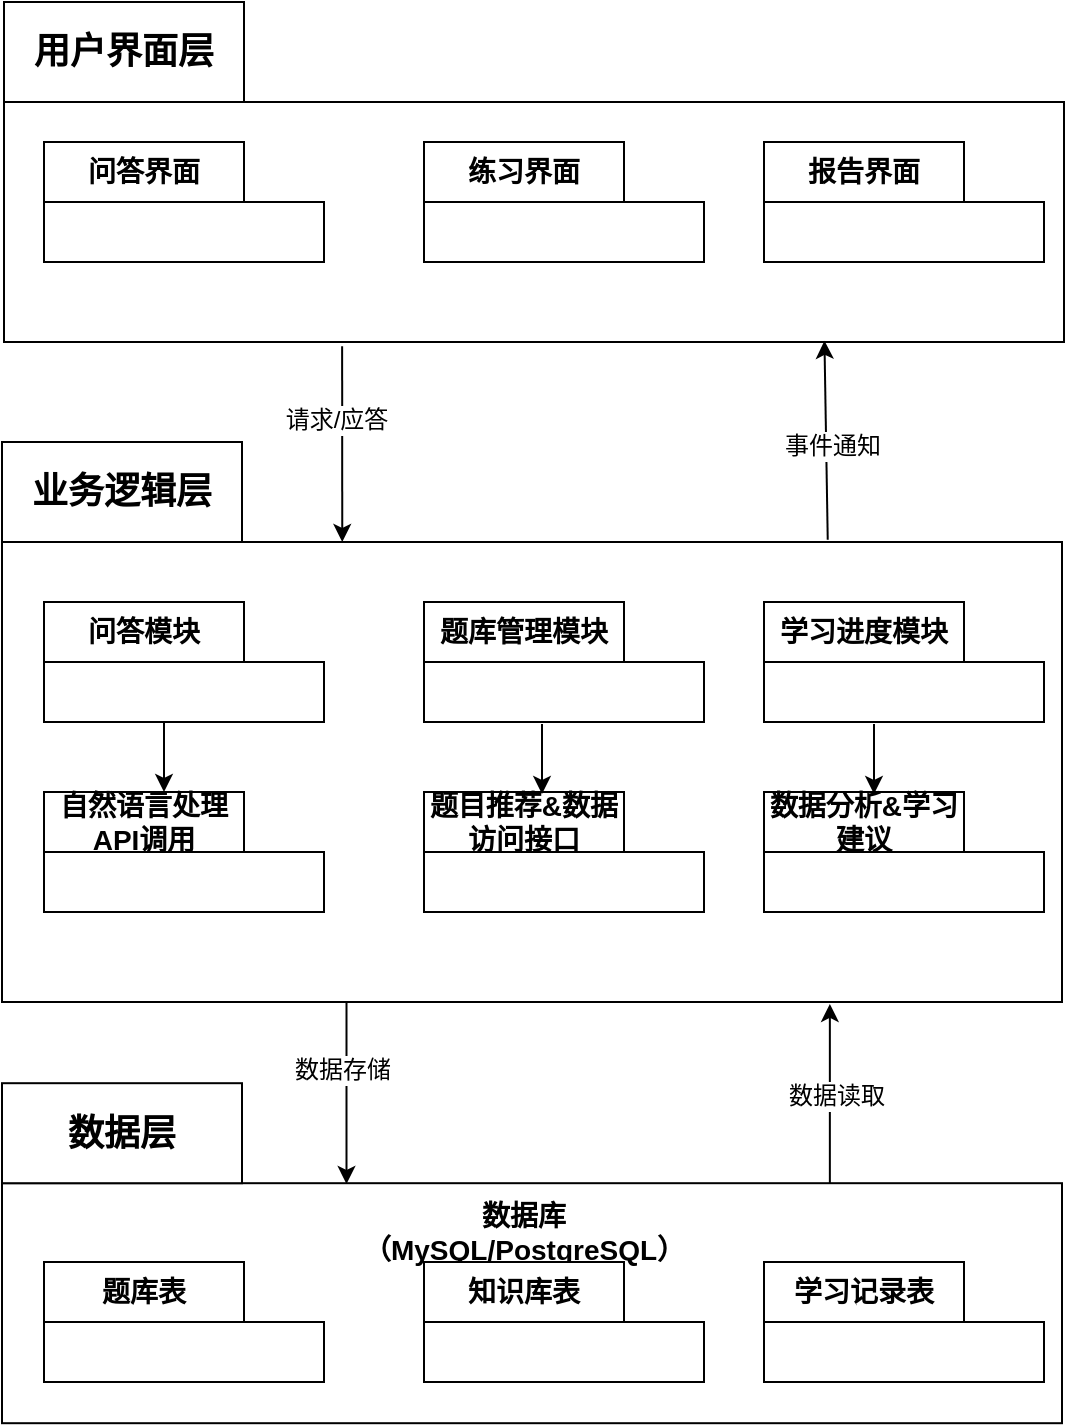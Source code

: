 <mxfile version="24.8.4">
  <diagram name="第 1 页" id="6N0md6zcr9OhzbcxpjLc">
    <mxGraphModel dx="1260" dy="652" grid="1" gridSize="10" guides="1" tooltips="1" connect="1" arrows="1" fold="1" page="1" pageScale="1" pageWidth="827" pageHeight="1169" math="0" shadow="0">
      <root>
        <mxCell id="0" />
        <mxCell id="1" parent="0" />
        <mxCell id="oOcVqFnMZZQVgEtOUH-n-1" value="" style="rounded=0;whiteSpace=wrap;html=1;" vertex="1" parent="1">
          <mxGeometry x="150" y="210" width="530" height="120" as="geometry" />
        </mxCell>
        <mxCell id="oOcVqFnMZZQVgEtOUH-n-3" value="&lt;b&gt;&lt;font style=&quot;font-size: 18px;&quot;&gt;用户界面层&lt;/font&gt;&lt;/b&gt;" style="rounded=0;whiteSpace=wrap;html=1;" vertex="1" parent="1">
          <mxGeometry x="150" y="160" width="120" height="50" as="geometry" />
        </mxCell>
        <mxCell id="oOcVqFnMZZQVgEtOUH-n-7" value="" style="rounded=0;whiteSpace=wrap;html=1;" vertex="1" parent="1">
          <mxGeometry x="149" y="430" width="530" height="230" as="geometry" />
        </mxCell>
        <mxCell id="oOcVqFnMZZQVgEtOUH-n-8" value="&lt;b&gt;&lt;font style=&quot;font-size: 18px;&quot;&gt;业务逻辑层&lt;/font&gt;&lt;/b&gt;" style="rounded=0;whiteSpace=wrap;html=1;" vertex="1" parent="1">
          <mxGeometry x="149" y="380" width="120" height="50" as="geometry" />
        </mxCell>
        <mxCell id="oOcVqFnMZZQVgEtOUH-n-9" value="" style="rounded=0;whiteSpace=wrap;html=1;" vertex="1" parent="1">
          <mxGeometry x="149" y="750.6" width="530" height="120" as="geometry" />
        </mxCell>
        <mxCell id="oOcVqFnMZZQVgEtOUH-n-10" value="&lt;b&gt;&lt;font style=&quot;font-size: 18px;&quot;&gt;数据层&lt;/font&gt;&lt;/b&gt;" style="rounded=0;whiteSpace=wrap;html=1;" vertex="1" parent="1">
          <mxGeometry x="149" y="700.6" width="120" height="50" as="geometry" />
        </mxCell>
        <mxCell id="oOcVqFnMZZQVgEtOUH-n-11" value="" style="endArrow=classic;html=1;rounded=0;exitX=0.319;exitY=1.018;exitDx=0;exitDy=0;exitPerimeter=0;entryX=0.321;entryY=0;entryDx=0;entryDy=0;entryPerimeter=0;" edge="1" parent="1" source="oOcVqFnMZZQVgEtOUH-n-1" target="oOcVqFnMZZQVgEtOUH-n-7">
          <mxGeometry width="50" height="50" relative="1" as="geometry">
            <mxPoint x="330" y="340" as="sourcePoint" />
            <mxPoint x="330" y="410" as="targetPoint" />
          </mxGeometry>
        </mxCell>
        <mxCell id="oOcVqFnMZZQVgEtOUH-n-12" value="&lt;font style=&quot;font-size: 12px;&quot;&gt;请求/应答&lt;/font&gt;" style="edgeLabel;html=1;align=center;verticalAlign=middle;resizable=0;points=[];" vertex="1" connectable="0" parent="oOcVqFnMZZQVgEtOUH-n-11">
          <mxGeometry x="-0.249" y="-3" relative="1" as="geometry">
            <mxPoint as="offset" />
          </mxGeometry>
        </mxCell>
        <mxCell id="oOcVqFnMZZQVgEtOUH-n-15" value="" style="endArrow=classic;html=1;rounded=0;exitX=0.325;exitY=0.995;exitDx=0;exitDy=0;exitPerimeter=0;entryX=0.325;entryY=0.003;entryDx=0;entryDy=0;entryPerimeter=0;" edge="1" parent="1" target="oOcVqFnMZZQVgEtOUH-n-9">
          <mxGeometry width="50" height="50" relative="1" as="geometry">
            <mxPoint x="321.25" y="660.0" as="sourcePoint" />
            <mxPoint x="300" y="740.6" as="targetPoint" />
          </mxGeometry>
        </mxCell>
        <mxCell id="oOcVqFnMZZQVgEtOUH-n-16" value="&lt;font style=&quot;font-size: 12px;&quot;&gt;数据存储&lt;/font&gt;" style="edgeLabel;html=1;align=center;verticalAlign=middle;resizable=0;points=[];" vertex="1" connectable="0" parent="oOcVqFnMZZQVgEtOUH-n-15">
          <mxGeometry x="-0.249" y="-3" relative="1" as="geometry">
            <mxPoint as="offset" />
          </mxGeometry>
        </mxCell>
        <mxCell id="oOcVqFnMZZQVgEtOUH-n-17" value="" style="endArrow=classic;html=1;rounded=0;entryX=0.781;entryY=1.003;entryDx=0;entryDy=0;entryPerimeter=0;exitX=0.781;exitY=0;exitDx=0;exitDy=0;exitPerimeter=0;" edge="1" parent="1" source="oOcVqFnMZZQVgEtOUH-n-9">
          <mxGeometry width="50" height="50" relative="1" as="geometry">
            <mxPoint x="550" y="740.6" as="sourcePoint" />
            <mxPoint x="562.93" y="660.96" as="targetPoint" />
          </mxGeometry>
        </mxCell>
        <mxCell id="oOcVqFnMZZQVgEtOUH-n-18" value="&lt;span style=&quot;font-size: 12px;&quot;&gt;数据读取&lt;/span&gt;" style="edgeLabel;html=1;align=center;verticalAlign=middle;resizable=0;points=[];" vertex="1" connectable="0" parent="oOcVqFnMZZQVgEtOUH-n-17">
          <mxGeometry x="-0.249" y="-3" relative="1" as="geometry">
            <mxPoint y="-10" as="offset" />
          </mxGeometry>
        </mxCell>
        <mxCell id="oOcVqFnMZZQVgEtOUH-n-19" value="" style="endArrow=classic;html=1;rounded=0;entryX=0.774;entryY=0.995;entryDx=0;entryDy=0;entryPerimeter=0;exitX=0.779;exitY=-0.005;exitDx=0;exitDy=0;exitPerimeter=0;" edge="1" parent="1" source="oOcVqFnMZZQVgEtOUH-n-7" target="oOcVqFnMZZQVgEtOUH-n-1">
          <mxGeometry width="50" height="50" relative="1" as="geometry">
            <mxPoint x="560" y="420" as="sourcePoint" />
            <mxPoint x="560" y="330" as="targetPoint" />
          </mxGeometry>
        </mxCell>
        <mxCell id="oOcVqFnMZZQVgEtOUH-n-20" value="&lt;span style=&quot;font-size: 12px;&quot;&gt;事件通知&lt;/span&gt;" style="edgeLabel;html=1;align=center;verticalAlign=middle;resizable=0;points=[];" vertex="1" connectable="0" parent="oOcVqFnMZZQVgEtOUH-n-19">
          <mxGeometry x="-0.249" y="-3" relative="1" as="geometry">
            <mxPoint y="-10" as="offset" />
          </mxGeometry>
        </mxCell>
        <mxCell id="oOcVqFnMZZQVgEtOUH-n-23" value="&lt;font style=&quot;font-size: 14px;&quot;&gt;&lt;b&gt;问答界面&lt;/b&gt;&lt;/font&gt;" style="rounded=0;whiteSpace=wrap;html=1;" vertex="1" parent="1">
          <mxGeometry x="170" y="230" width="100" height="30" as="geometry" />
        </mxCell>
        <mxCell id="oOcVqFnMZZQVgEtOUH-n-24" value="" style="rounded=0;whiteSpace=wrap;html=1;" vertex="1" parent="1">
          <mxGeometry x="170" y="260" width="140" height="30" as="geometry" />
        </mxCell>
        <mxCell id="oOcVqFnMZZQVgEtOUH-n-25" value="&lt;span style=&quot;font-size: 14px;&quot;&gt;&lt;b&gt;练习界面&lt;/b&gt;&lt;/span&gt;" style="rounded=0;whiteSpace=wrap;html=1;" vertex="1" parent="1">
          <mxGeometry x="360" y="230" width="100" height="30" as="geometry" />
        </mxCell>
        <mxCell id="oOcVqFnMZZQVgEtOUH-n-26" value="" style="rounded=0;whiteSpace=wrap;html=1;" vertex="1" parent="1">
          <mxGeometry x="360" y="260" width="140" height="30" as="geometry" />
        </mxCell>
        <mxCell id="oOcVqFnMZZQVgEtOUH-n-29" value="&lt;font style=&quot;font-size: 14px;&quot;&gt;&lt;b&gt;报告界面&lt;/b&gt;&lt;/font&gt;" style="rounded=0;whiteSpace=wrap;html=1;" vertex="1" parent="1">
          <mxGeometry x="530" y="230" width="100" height="30" as="geometry" />
        </mxCell>
        <mxCell id="oOcVqFnMZZQVgEtOUH-n-30" value="" style="rounded=0;whiteSpace=wrap;html=1;" vertex="1" parent="1">
          <mxGeometry x="530" y="260" width="140" height="30" as="geometry" />
        </mxCell>
        <mxCell id="oOcVqFnMZZQVgEtOUH-n-31" value="&lt;font style=&quot;font-size: 14px;&quot;&gt;&lt;b&gt;问答模块&lt;/b&gt;&lt;/font&gt;" style="rounded=0;whiteSpace=wrap;html=1;" vertex="1" parent="1">
          <mxGeometry x="170" y="460" width="100" height="30" as="geometry" />
        </mxCell>
        <mxCell id="oOcVqFnMZZQVgEtOUH-n-32" value="" style="rounded=0;whiteSpace=wrap;html=1;" vertex="1" parent="1">
          <mxGeometry x="170" y="490" width="140" height="30" as="geometry" />
        </mxCell>
        <mxCell id="oOcVqFnMZZQVgEtOUH-n-33" value="&lt;span style=&quot;font-size: 14px;&quot;&gt;&lt;b&gt;题库管理模块&lt;/b&gt;&lt;/span&gt;" style="rounded=0;whiteSpace=wrap;html=1;" vertex="1" parent="1">
          <mxGeometry x="360" y="460" width="100" height="30" as="geometry" />
        </mxCell>
        <mxCell id="oOcVqFnMZZQVgEtOUH-n-34" value="" style="rounded=0;whiteSpace=wrap;html=1;" vertex="1" parent="1">
          <mxGeometry x="360" y="490" width="140" height="30" as="geometry" />
        </mxCell>
        <mxCell id="oOcVqFnMZZQVgEtOUH-n-35" value="&lt;span style=&quot;font-size: 14px;&quot;&gt;&lt;b&gt;学习进度模块&lt;/b&gt;&lt;/span&gt;" style="rounded=0;whiteSpace=wrap;html=1;" vertex="1" parent="1">
          <mxGeometry x="530" y="460" width="100" height="30" as="geometry" />
        </mxCell>
        <mxCell id="oOcVqFnMZZQVgEtOUH-n-36" value="" style="rounded=0;whiteSpace=wrap;html=1;" vertex="1" parent="1">
          <mxGeometry x="530" y="490" width="140" height="30" as="geometry" />
        </mxCell>
        <mxCell id="oOcVqFnMZZQVgEtOUH-n-37" value="&lt;font style=&quot;font-size: 14px;&quot;&gt;&lt;b&gt;自然语言处理API调用&lt;/b&gt;&lt;/font&gt;" style="rounded=0;whiteSpace=wrap;html=1;" vertex="1" parent="1">
          <mxGeometry x="170" y="555" width="100" height="30" as="geometry" />
        </mxCell>
        <mxCell id="oOcVqFnMZZQVgEtOUH-n-38" value="" style="rounded=0;whiteSpace=wrap;html=1;" vertex="1" parent="1">
          <mxGeometry x="170" y="585" width="140" height="30" as="geometry" />
        </mxCell>
        <mxCell id="oOcVqFnMZZQVgEtOUH-n-39" value="&lt;font style=&quot;font-size: 14px;&quot;&gt;&lt;b&gt;题目推荐&amp;amp;数据访问接口&lt;/b&gt;&lt;/font&gt;" style="rounded=0;whiteSpace=wrap;html=1;" vertex="1" parent="1">
          <mxGeometry x="360" y="555" width="100" height="30" as="geometry" />
        </mxCell>
        <mxCell id="oOcVqFnMZZQVgEtOUH-n-40" value="" style="rounded=0;whiteSpace=wrap;html=1;" vertex="1" parent="1">
          <mxGeometry x="360" y="585" width="140" height="30" as="geometry" />
        </mxCell>
        <mxCell id="oOcVqFnMZZQVgEtOUH-n-41" value="&lt;font style=&quot;font-size: 14px;&quot;&gt;&lt;b&gt;数据分析&amp;amp;学习建议&lt;/b&gt;&lt;/font&gt;" style="rounded=0;whiteSpace=wrap;html=1;" vertex="1" parent="1">
          <mxGeometry x="530" y="555" width="100" height="30" as="geometry" />
        </mxCell>
        <mxCell id="oOcVqFnMZZQVgEtOUH-n-42" value="" style="rounded=0;whiteSpace=wrap;html=1;" vertex="1" parent="1">
          <mxGeometry x="530" y="585" width="140" height="30" as="geometry" />
        </mxCell>
        <mxCell id="oOcVqFnMZZQVgEtOUH-n-43" value="" style="endArrow=classic;html=1;rounded=0;" edge="1" parent="1">
          <mxGeometry width="50" height="50" relative="1" as="geometry">
            <mxPoint x="230" y="520" as="sourcePoint" />
            <mxPoint x="230" y="555" as="targetPoint" />
          </mxGeometry>
        </mxCell>
        <mxCell id="oOcVqFnMZZQVgEtOUH-n-44" value="" style="endArrow=classic;html=1;rounded=0;" edge="1" parent="1">
          <mxGeometry width="50" height="50" relative="1" as="geometry">
            <mxPoint x="419" y="521" as="sourcePoint" />
            <mxPoint x="419" y="556" as="targetPoint" />
          </mxGeometry>
        </mxCell>
        <mxCell id="oOcVqFnMZZQVgEtOUH-n-45" value="" style="endArrow=classic;html=1;rounded=0;" edge="1" parent="1">
          <mxGeometry width="50" height="50" relative="1" as="geometry">
            <mxPoint x="585" y="521" as="sourcePoint" />
            <mxPoint x="585" y="556" as="targetPoint" />
          </mxGeometry>
        </mxCell>
        <mxCell id="oOcVqFnMZZQVgEtOUH-n-46" value="&lt;b&gt;&lt;font style=&quot;font-size: 14px;&quot;&gt;数据库（MySQL/PostgreSQL）&lt;/font&gt;&lt;/b&gt;" style="text;html=1;align=center;verticalAlign=middle;whiteSpace=wrap;rounded=0;" vertex="1" parent="1">
          <mxGeometry x="330" y="760" width="160" height="30" as="geometry" />
        </mxCell>
        <mxCell id="oOcVqFnMZZQVgEtOUH-n-48" value="&lt;font style=&quot;font-size: 14px;&quot;&gt;&lt;b&gt;题库表&lt;/b&gt;&lt;/font&gt;" style="rounded=0;whiteSpace=wrap;html=1;" vertex="1" parent="1">
          <mxGeometry x="170" y="790" width="100" height="30" as="geometry" />
        </mxCell>
        <mxCell id="oOcVqFnMZZQVgEtOUH-n-49" value="" style="rounded=0;whiteSpace=wrap;html=1;" vertex="1" parent="1">
          <mxGeometry x="170" y="820" width="140" height="30" as="geometry" />
        </mxCell>
        <mxCell id="oOcVqFnMZZQVgEtOUH-n-50" value="&lt;font style=&quot;font-size: 14px;&quot;&gt;&lt;b&gt;知识库表&lt;/b&gt;&lt;/font&gt;" style="rounded=0;whiteSpace=wrap;html=1;" vertex="1" parent="1">
          <mxGeometry x="360" y="790" width="100" height="30" as="geometry" />
        </mxCell>
        <mxCell id="oOcVqFnMZZQVgEtOUH-n-51" value="" style="rounded=0;whiteSpace=wrap;html=1;" vertex="1" parent="1">
          <mxGeometry x="360" y="820" width="140" height="30" as="geometry" />
        </mxCell>
        <mxCell id="oOcVqFnMZZQVgEtOUH-n-52" value="&lt;font style=&quot;font-size: 14px;&quot;&gt;&lt;b&gt;学习记录表&lt;/b&gt;&lt;/font&gt;" style="rounded=0;whiteSpace=wrap;html=1;" vertex="1" parent="1">
          <mxGeometry x="530" y="790" width="100" height="30" as="geometry" />
        </mxCell>
        <mxCell id="oOcVqFnMZZQVgEtOUH-n-53" value="" style="rounded=0;whiteSpace=wrap;html=1;" vertex="1" parent="1">
          <mxGeometry x="530" y="820" width="140" height="30" as="geometry" />
        </mxCell>
      </root>
    </mxGraphModel>
  </diagram>
</mxfile>
